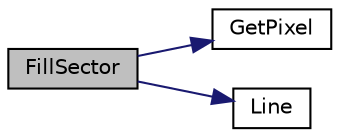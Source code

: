 digraph "FillSector"
{
  edge [fontname="Helvetica",fontsize="10",labelfontname="Helvetica",labelfontsize="10"];
  node [fontname="Helvetica",fontsize="10",shape=record];
  rankdir="LR";
  Node1 [label="FillSector",height=0.2,width=0.4,color="black", fillcolor="grey75", style="filled", fontcolor="black"];
  Node1 -> Node2 [color="midnightblue",fontsize="10",style="solid"];
  Node2 [label="GetPixel",height=0.2,width=0.4,color="black", fillcolor="white", style="filled",URL="$_custom_display_driver_8c.html#ac85b6a55c036824e50c6e7748b2152c5"];
  Node1 -> Node3 [color="midnightblue",fontsize="10",style="solid"];
  Node3 [label="Line",height=0.2,width=0.4,color="black", fillcolor="white", style="filled",URL="$mchp_gfx_drv_8c.html#a757459f00bbfbd7d5721ab8373eab37e"];
}
